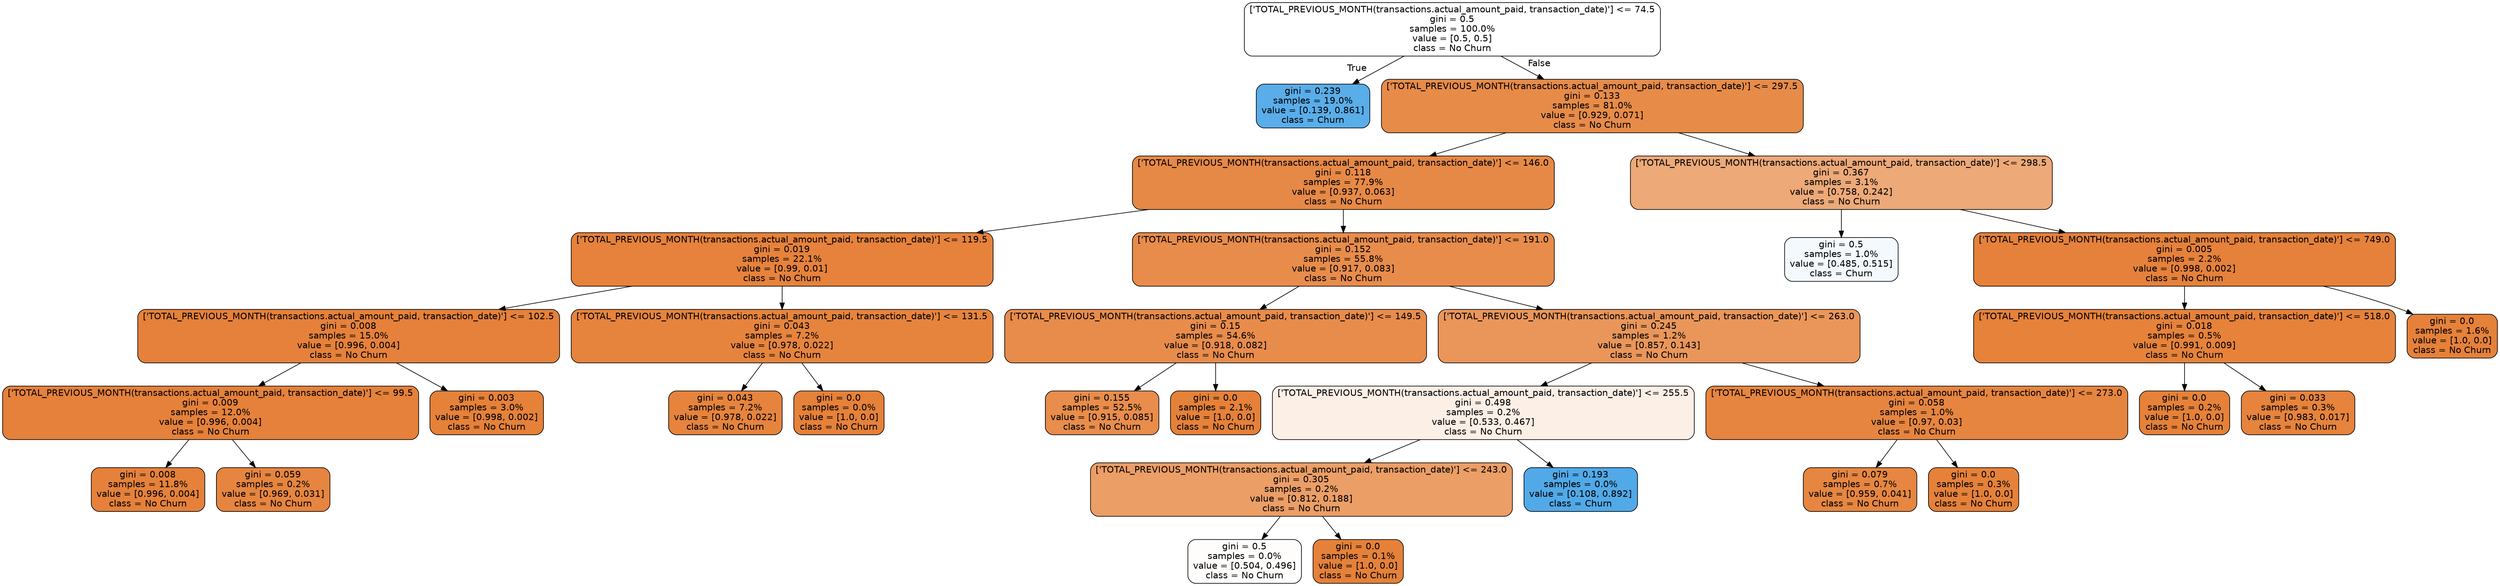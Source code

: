 digraph Tree {
node [shape=box, style="filled, rounded", color="black", fontname=helvetica] ;
edge [fontname=helvetica] ;
0 [label="['TOTAL_PREVIOUS_MONTH(transactions.actual_amount_paid, transaction_date)'] <= 74.5\ngini = 0.5\nsamples = 100.0%\nvalue = [0.5, 0.5]\nclass = No Churn", fillcolor="#e5813900"] ;
1 [label="gini = 0.239\nsamples = 19.0%\nvalue = [0.139, 0.861]\nclass = Churn", fillcolor="#399de5d6"] ;
0 -> 1 [labeldistance=2.5, labelangle=45, headlabel="True"] ;
2 [label="['TOTAL_PREVIOUS_MONTH(transactions.actual_amount_paid, transaction_date)'] <= 297.5\ngini = 0.133\nsamples = 81.0%\nvalue = [0.929, 0.071]\nclass = No Churn", fillcolor="#e58139eb"] ;
0 -> 2 [labeldistance=2.5, labelangle=-45, headlabel="False"] ;
3 [label="['TOTAL_PREVIOUS_MONTH(transactions.actual_amount_paid, transaction_date)'] <= 146.0\ngini = 0.118\nsamples = 77.9%\nvalue = [0.937, 0.063]\nclass = No Churn", fillcolor="#e58139ee"] ;
2 -> 3 ;
4 [label="['TOTAL_PREVIOUS_MONTH(transactions.actual_amount_paid, transaction_date)'] <= 119.5\ngini = 0.019\nsamples = 22.1%\nvalue = [0.99, 0.01]\nclass = No Churn", fillcolor="#e58139fc"] ;
3 -> 4 ;
5 [label="['TOTAL_PREVIOUS_MONTH(transactions.actual_amount_paid, transaction_date)'] <= 102.5\ngini = 0.008\nsamples = 15.0%\nvalue = [0.996, 0.004]\nclass = No Churn", fillcolor="#e58139fe"] ;
4 -> 5 ;
6 [label="['TOTAL_PREVIOUS_MONTH(transactions.actual_amount_paid, transaction_date)'] <= 99.5\ngini = 0.009\nsamples = 12.0%\nvalue = [0.996, 0.004]\nclass = No Churn", fillcolor="#e58139fe"] ;
5 -> 6 ;
7 [label="gini = 0.008\nsamples = 11.8%\nvalue = [0.996, 0.004]\nclass = No Churn", fillcolor="#e58139fe"] ;
6 -> 7 ;
8 [label="gini = 0.059\nsamples = 0.2%\nvalue = [0.969, 0.031]\nclass = No Churn", fillcolor="#e58139f7"] ;
6 -> 8 ;
9 [label="gini = 0.003\nsamples = 3.0%\nvalue = [0.998, 0.002]\nclass = No Churn", fillcolor="#e58139ff"] ;
5 -> 9 ;
10 [label="['TOTAL_PREVIOUS_MONTH(transactions.actual_amount_paid, transaction_date)'] <= 131.5\ngini = 0.043\nsamples = 7.2%\nvalue = [0.978, 0.022]\nclass = No Churn", fillcolor="#e58139f9"] ;
4 -> 10 ;
11 [label="gini = 0.043\nsamples = 7.2%\nvalue = [0.978, 0.022]\nclass = No Churn", fillcolor="#e58139f9"] ;
10 -> 11 ;
12 [label="gini = 0.0\nsamples = 0.0%\nvalue = [1.0, 0.0]\nclass = No Churn", fillcolor="#e58139ff"] ;
10 -> 12 ;
13 [label="['TOTAL_PREVIOUS_MONTH(transactions.actual_amount_paid, transaction_date)'] <= 191.0\ngini = 0.152\nsamples = 55.8%\nvalue = [0.917, 0.083]\nclass = No Churn", fillcolor="#e58139e8"] ;
3 -> 13 ;
14 [label="['TOTAL_PREVIOUS_MONTH(transactions.actual_amount_paid, transaction_date)'] <= 149.5\ngini = 0.15\nsamples = 54.6%\nvalue = [0.918, 0.082]\nclass = No Churn", fillcolor="#e58139e8"] ;
13 -> 14 ;
15 [label="gini = 0.155\nsamples = 52.5%\nvalue = [0.915, 0.085]\nclass = No Churn", fillcolor="#e58139e7"] ;
14 -> 15 ;
16 [label="gini = 0.0\nsamples = 2.1%\nvalue = [1.0, 0.0]\nclass = No Churn", fillcolor="#e58139ff"] ;
14 -> 16 ;
17 [label="['TOTAL_PREVIOUS_MONTH(transactions.actual_amount_paid, transaction_date)'] <= 263.0\ngini = 0.245\nsamples = 1.2%\nvalue = [0.857, 0.143]\nclass = No Churn", fillcolor="#e58139d4"] ;
13 -> 17 ;
18 [label="['TOTAL_PREVIOUS_MONTH(transactions.actual_amount_paid, transaction_date)'] <= 255.5\ngini = 0.498\nsamples = 0.2%\nvalue = [0.533, 0.467]\nclass = No Churn", fillcolor="#e5813920"] ;
17 -> 18 ;
19 [label="['TOTAL_PREVIOUS_MONTH(transactions.actual_amount_paid, transaction_date)'] <= 243.0\ngini = 0.305\nsamples = 0.2%\nvalue = [0.812, 0.188]\nclass = No Churn", fillcolor="#e58139c4"] ;
18 -> 19 ;
20 [label="gini = 0.5\nsamples = 0.0%\nvalue = [0.504, 0.496]\nclass = No Churn", fillcolor="#e5813904"] ;
19 -> 20 ;
21 [label="gini = 0.0\nsamples = 0.1%\nvalue = [1.0, 0.0]\nclass = No Churn", fillcolor="#e58139ff"] ;
19 -> 21 ;
22 [label="gini = 0.193\nsamples = 0.0%\nvalue = [0.108, 0.892]\nclass = Churn", fillcolor="#399de5e0"] ;
18 -> 22 ;
23 [label="['TOTAL_PREVIOUS_MONTH(transactions.actual_amount_paid, transaction_date)'] <= 273.0\ngini = 0.058\nsamples = 1.0%\nvalue = [0.97, 0.03]\nclass = No Churn", fillcolor="#e58139f7"] ;
17 -> 23 ;
24 [label="gini = 0.079\nsamples = 0.7%\nvalue = [0.959, 0.041]\nclass = No Churn", fillcolor="#e58139f4"] ;
23 -> 24 ;
25 [label="gini = 0.0\nsamples = 0.3%\nvalue = [1.0, 0.0]\nclass = No Churn", fillcolor="#e58139ff"] ;
23 -> 25 ;
26 [label="['TOTAL_PREVIOUS_MONTH(transactions.actual_amount_paid, transaction_date)'] <= 298.5\ngini = 0.367\nsamples = 3.1%\nvalue = [0.758, 0.242]\nclass = No Churn", fillcolor="#e58139ad"] ;
2 -> 26 ;
27 [label="gini = 0.5\nsamples = 1.0%\nvalue = [0.485, 0.515]\nclass = Churn", fillcolor="#399de50f"] ;
26 -> 27 ;
28 [label="['TOTAL_PREVIOUS_MONTH(transactions.actual_amount_paid, transaction_date)'] <= 749.0\ngini = 0.005\nsamples = 2.2%\nvalue = [0.998, 0.002]\nclass = No Churn", fillcolor="#e58139fe"] ;
26 -> 28 ;
29 [label="['TOTAL_PREVIOUS_MONTH(transactions.actual_amount_paid, transaction_date)'] <= 518.0\ngini = 0.018\nsamples = 0.5%\nvalue = [0.991, 0.009]\nclass = No Churn", fillcolor="#e58139fd"] ;
28 -> 29 ;
30 [label="gini = 0.0\nsamples = 0.2%\nvalue = [1.0, 0.0]\nclass = No Churn", fillcolor="#e58139ff"] ;
29 -> 30 ;
31 [label="gini = 0.033\nsamples = 0.3%\nvalue = [0.983, 0.017]\nclass = No Churn", fillcolor="#e58139fb"] ;
29 -> 31 ;
32 [label="gini = 0.0\nsamples = 1.6%\nvalue = [1.0, 0.0]\nclass = No Churn", fillcolor="#e58139ff"] ;
28 -> 32 ;
}